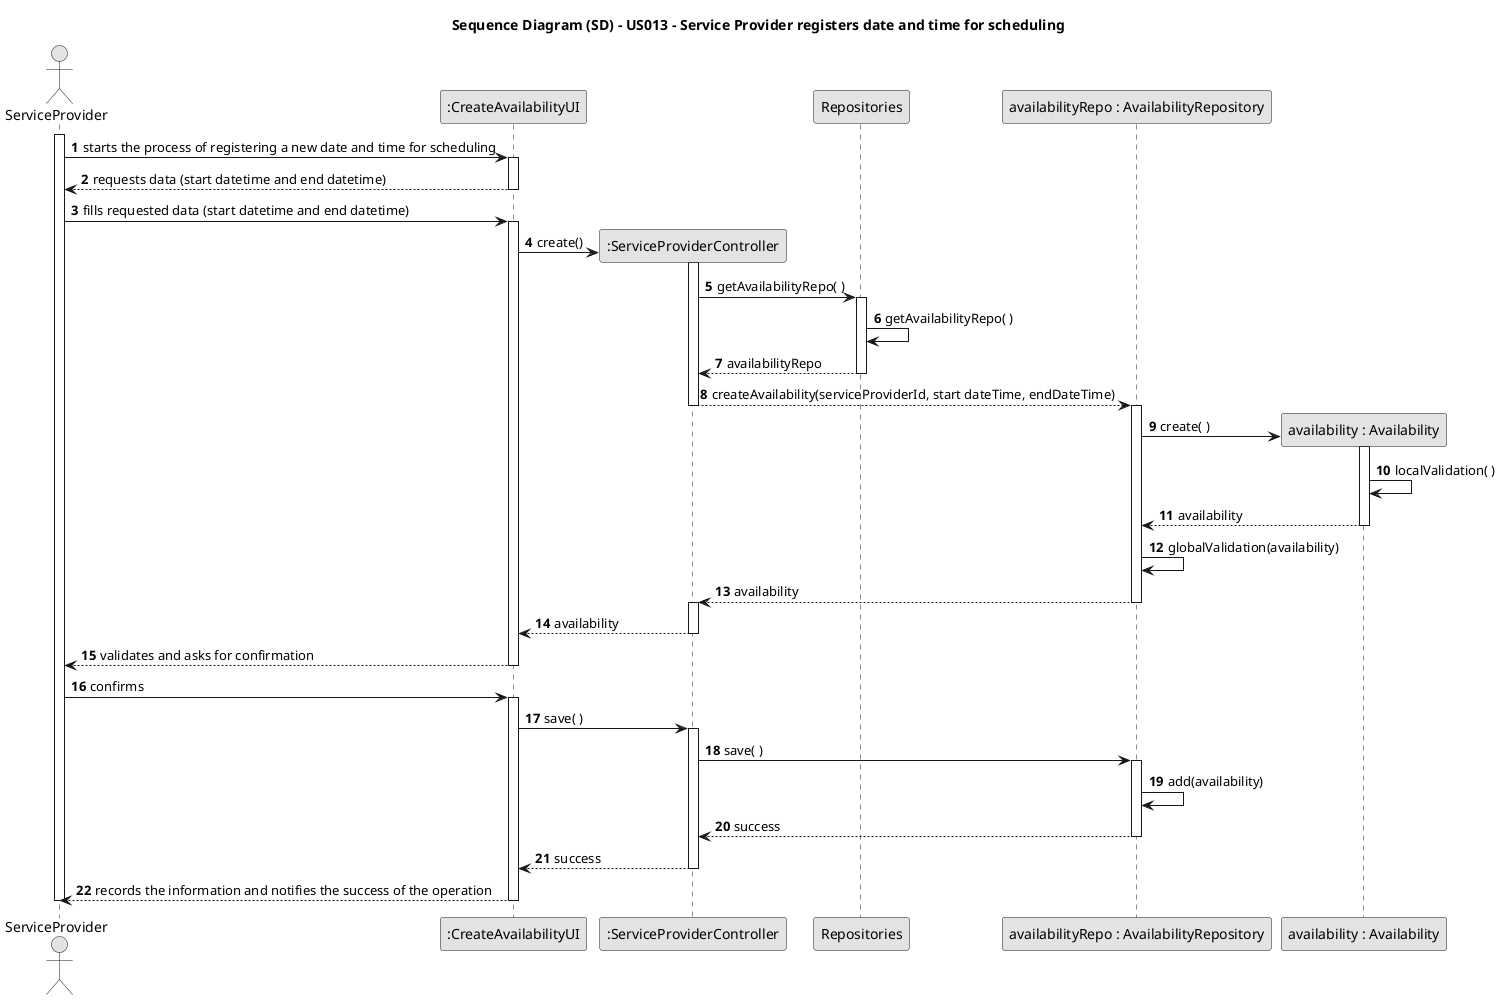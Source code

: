 @startuml
skinparam monochrome true
skinparam packageStyle rectangle
skinparam shadowing false

title Sequence Diagram (SD) - US013 - Service Provider registers date and time for scheduling


autonumber

actor ServiceProvider as sp
participant ":CreateAvailabilityUI" as ui
participant ":ServiceProviderController" as ctrl
participant Repositories
participant "availabilityRepo : AvailabilityRepository" as avRepo
participant "availability : Availability" as av


activate sp
    sp -> ui : starts the process of registering a new date and time for scheduling
    activate ui
        ui --> sp : requests data (start datetime and end datetime)
    deactivate ui
    sp -> ui : fills requested data (start datetime and end datetime)
    activate ui
        ui -> ctrl** : create()
        activate ctrl
            ctrl -> Repositories : getAvailabilityRepo( )
            activate Repositories
                Repositories -> Repositories : getAvailabilityRepo( )
                Repositories --> ctrl : availabilityRepo
            deactivate Repositories
            ctrl --> avRepo : createAvailability(serviceProviderId, start dateTime, endDateTime)
        deactivate ctrl
        activate avRepo
            avRepo -> av** : create( )
            activate av
                av -> av : localValidation( )
                av --> avRepo : availability
            deactivate av
            avRepo -> avRepo : globalValidation(availability)
            avRepo --> ctrl : availability
        deactivate avRepo
        activate ctrl
            ctrl --> ui : availability
        deactivate ctrl
        ui --> sp : validates and asks for confirmation
    deactivate ui
    sp -> ui : confirms
    activate ui
        ui -> ctrl : save( )
        activate ctrl
            ctrl -> avRepo : save( )
            activate avRepo
                avRepo -> avRepo : add(availability)
                avRepo --> ctrl : success
            deactivate avRepo
            ctrl --> ui : success
        deactivate ctrl
        ui --> sp : records the information and notifies the success of the operation
    deactivate ui
deactivate sp

@enduml